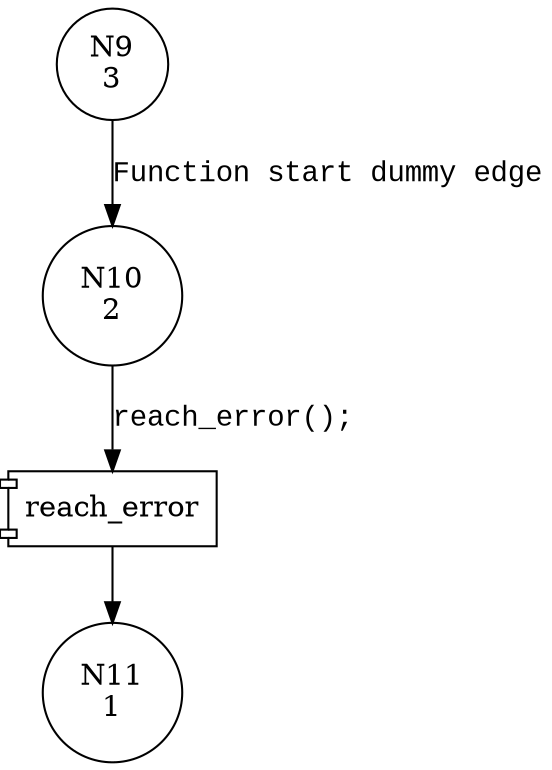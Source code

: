 digraph reach_error_b {
9 [shape="circle" label="N9\n3"]
10 [shape="circle" label="N10\n2"]
11 [shape="circle" label="N11\n1"]
9 -> 10 [label="Function start dummy edge" fontname="Courier New"]
100218 [shape="component" label="reach_error"]
10 -> 100218 [label="reach_error();" fontname="Courier New"]
100218 -> 11 [label="" fontname="Courier New"]
}